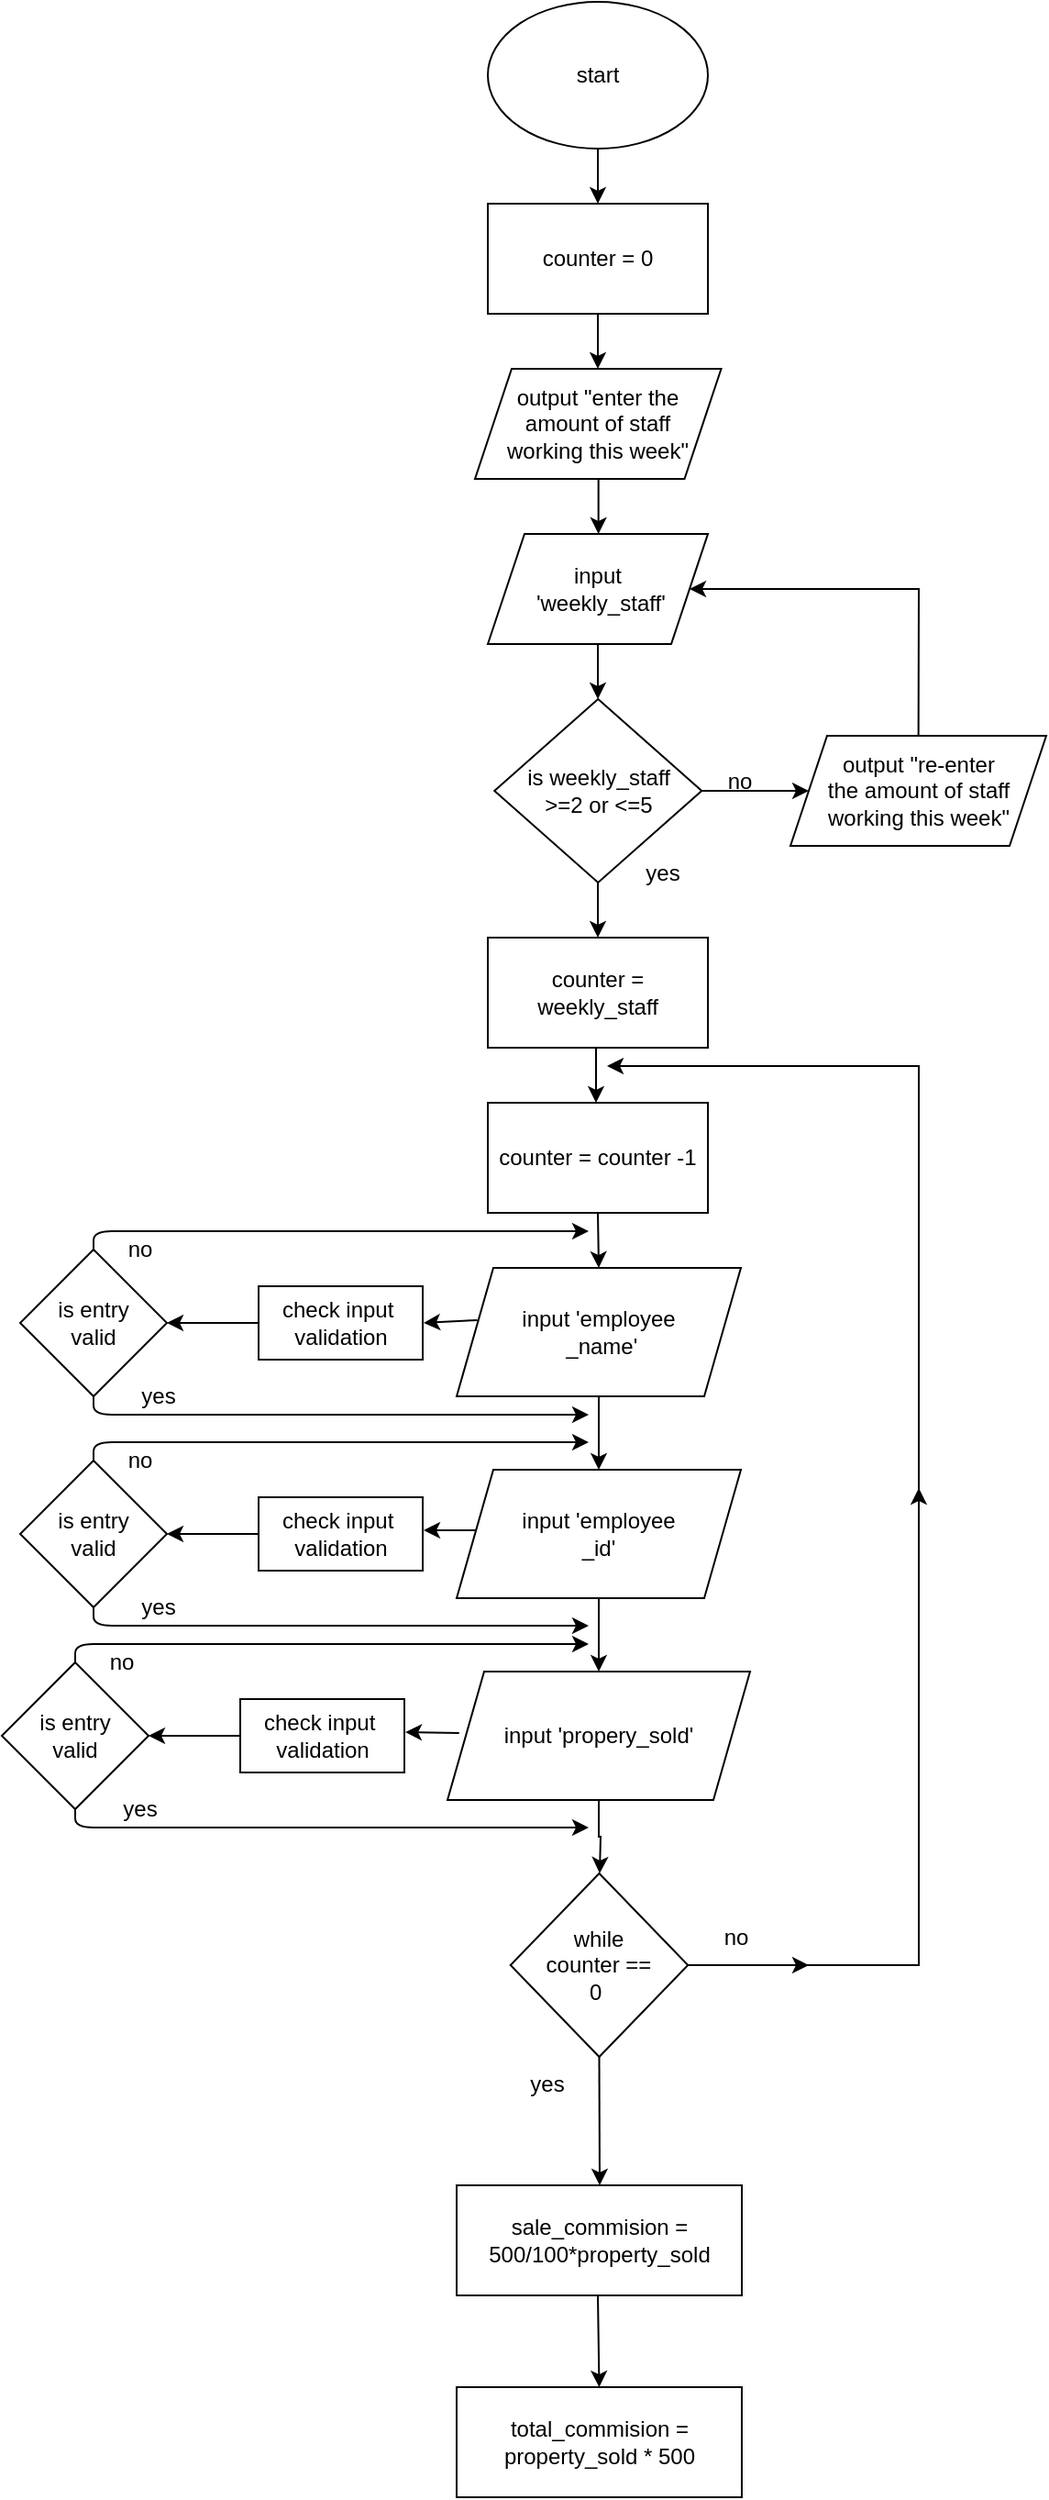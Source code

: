 <mxfile version="20.3.3" type="onedrive"><diagram id="_OSisgrUqt-KWn8ZTmA4" name="Page-1"><mxGraphModel grid="1" page="1" gridSize="10" guides="1" tooltips="1" connect="1" arrows="1" fold="1" pageScale="1" pageWidth="850" pageHeight="1100" math="0" shadow="0"><root><mxCell id="0"/><mxCell id="1" parent="0"/><mxCell id="TKsoaICsjrbV6cbr_RKu-1" value="start" style="ellipse;whiteSpace=wrap;html=1;" vertex="1" parent="1"><mxGeometry x="365" width="120" height="80" as="geometry"/></mxCell><mxCell id="TKsoaICsjrbV6cbr_RKu-9" value="" style="edgeStyle=orthogonalEdgeStyle;rounded=0;orthogonalLoop=1;jettySize=auto;html=1;" edge="1" parent="1" source="TKsoaICsjrbV6cbr_RKu-2"><mxGeometry relative="1" as="geometry"><mxPoint x="426" y="1020" as="targetPoint"/></mxGeometry></mxCell><mxCell id="TKsoaICsjrbV6cbr_RKu-2" value="input 'propery_sold'" style="shape=parallelogram;perimeter=parallelogramPerimeter;whiteSpace=wrap;html=1;fixedSize=1;" vertex="1" parent="1"><mxGeometry x="343" y="910" width="165" height="70" as="geometry"/></mxCell><mxCell id="TKsoaICsjrbV6cbr_RKu-3" value="input 'employee&lt;br&gt;_id'" style="shape=parallelogram;perimeter=parallelogramPerimeter;whiteSpace=wrap;html=1;fixedSize=1;" vertex="1" parent="1"><mxGeometry x="348" y="800" width="155" height="70" as="geometry"/></mxCell><mxCell id="TKsoaICsjrbV6cbr_RKu-5" value="" style="edgeStyle=orthogonalEdgeStyle;rounded=0;orthogonalLoop=1;jettySize=auto;html=1;exitX=0.5;exitY=1;exitDx=0;exitDy=0;entryX=0.5;entryY=0;entryDx=0;entryDy=0;" edge="1" parent="1" target="TKsoaICsjrbV6cbr_RKu-4"><mxGeometry relative="1" as="geometry"><mxPoint x="510" y="820" as="targetPoint"/><mxPoint x="425" y="660" as="sourcePoint"/></mxGeometry></mxCell><mxCell id="TKsoaICsjrbV6cbr_RKu-4" value="input 'employee&lt;br&gt;&amp;nbsp;_name'" style="shape=parallelogram;perimeter=parallelogramPerimeter;whiteSpace=wrap;html=1;fixedSize=1;" vertex="1" parent="1"><mxGeometry x="348" y="690" width="155" height="70" as="geometry"/></mxCell><mxCell id="TKsoaICsjrbV6cbr_RKu-6" value="" style="edgeStyle=orthogonalEdgeStyle;rounded=0;orthogonalLoop=1;jettySize=auto;html=1;exitX=0.5;exitY=1;exitDx=0;exitDy=0;entryX=0.5;entryY=0;entryDx=0;entryDy=0;" edge="1" parent="1" source="TKsoaICsjrbV6cbr_RKu-4" target="TKsoaICsjrbV6cbr_RKu-3"><mxGeometry relative="1" as="geometry"><mxPoint x="407.5" y="800" as="sourcePoint"/><mxPoint x="430" y="840" as="targetPoint"/></mxGeometry></mxCell><mxCell id="TKsoaICsjrbV6cbr_RKu-7" value="" style="edgeStyle=orthogonalEdgeStyle;rounded=0;orthogonalLoop=1;jettySize=auto;html=1;exitX=0.5;exitY=1;exitDx=0;exitDy=0;entryX=0.5;entryY=0;entryDx=0;entryDy=0;" edge="1" parent="1" source="TKsoaICsjrbV6cbr_RKu-3" target="TKsoaICsjrbV6cbr_RKu-2"><mxGeometry relative="1" as="geometry"><mxPoint x="430" y="910" as="sourcePoint"/><mxPoint x="430.5" y="960" as="targetPoint"/><Array as="points"/></mxGeometry></mxCell><mxCell id="TKsoaICsjrbV6cbr_RKu-8" value="sale_commision = 500/100*property_sold" style="whiteSpace=wrap;html=1;" vertex="1" parent="1"><mxGeometry x="348" y="1190" width="155.5" height="60" as="geometry"/></mxCell><mxCell id="TKsoaICsjrbV6cbr_RKu-12" value="total_commision = property_sold * 500" style="whiteSpace=wrap;html=1;" vertex="1" parent="1"><mxGeometry x="347.99" y="1300" width="155.5" height="60" as="geometry"/></mxCell><mxCell id="3q83GjuCFM3MYKU8Zmf6-1" value="is entry&lt;br&gt;valid" style="rhombus;whiteSpace=wrap;html=1;" vertex="1" parent="1"><mxGeometry x="110" y="680" width="80" height="80" as="geometry"/></mxCell><mxCell id="3q83GjuCFM3MYKU8Zmf6-2" value="" style="endArrow=classic;html=1;exitX=0;exitY=0.5;exitDx=0;exitDy=0;entryX=1;entryY=0.5;entryDx=0;entryDy=0;" edge="1" parent="1" source="3q83GjuCFM3MYKU8Zmf6-6" target="3q83GjuCFM3MYKU8Zmf6-1"><mxGeometry width="50" height="50" relative="1" as="geometry"><mxPoint x="250" y="690" as="sourcePoint"/><mxPoint x="300" y="640" as="targetPoint"/></mxGeometry></mxCell><mxCell id="3q83GjuCFM3MYKU8Zmf6-3" value="" style="endArrow=classic;html=1;exitX=0.5;exitY=1;exitDx=0;exitDy=0;" edge="1" parent="1" source="3q83GjuCFM3MYKU8Zmf6-1"><mxGeometry width="50" height="50" relative="1" as="geometry"><mxPoint x="90" y="780" as="sourcePoint"/><mxPoint x="420" y="770" as="targetPoint"/><Array as="points"><mxPoint x="150" y="770"/></Array></mxGeometry></mxCell><mxCell id="3q83GjuCFM3MYKU8Zmf6-4" value="" style="endArrow=classic;html=1;" edge="1" parent="1"><mxGeometry width="50" height="50" relative="1" as="geometry"><mxPoint x="150" y="680" as="sourcePoint"/><mxPoint x="420" y="670" as="targetPoint"/><Array as="points"><mxPoint x="150" y="670"/></Array></mxGeometry></mxCell><mxCell id="3q83GjuCFM3MYKU8Zmf6-5" value="no" style="text;html=1;align=center;verticalAlign=middle;resizable=0;points=[];autosize=1;" vertex="1" parent="1"><mxGeometry x="160" y="670" width="30" height="20" as="geometry"/></mxCell><mxCell id="3q83GjuCFM3MYKU8Zmf6-6" value="check input&amp;nbsp;&lt;br&gt;validation" style="rounded=0;whiteSpace=wrap;html=1;" vertex="1" parent="1"><mxGeometry x="240" y="700" width="89.5" height="40" as="geometry"/></mxCell><mxCell id="3q83GjuCFM3MYKU8Zmf6-7" value="" style="endArrow=classic;html=1;exitX=0;exitY=0.25;exitDx=0;exitDy=0;" edge="1" parent="1"><mxGeometry width="50" height="50" relative="1" as="geometry"><mxPoint x="359.346" y="718.462" as="sourcePoint"/><mxPoint x="330" y="720" as="targetPoint"/></mxGeometry></mxCell><mxCell id="3q83GjuCFM3MYKU8Zmf6-8" value="yes" style="text;html=1;align=center;verticalAlign=middle;resizable=0;points=[];autosize=1;" vertex="1" parent="1"><mxGeometry x="170" y="750" width="30" height="20" as="geometry"/></mxCell><mxCell id="3q83GjuCFM3MYKU8Zmf6-9" value="is entry&lt;br&gt;valid" style="rhombus;whiteSpace=wrap;html=1;" vertex="1" parent="1"><mxGeometry x="110" y="795" width="80" height="80" as="geometry"/></mxCell><mxCell id="3q83GjuCFM3MYKU8Zmf6-10" value="" style="endArrow=classic;html=1;exitX=0;exitY=0.5;exitDx=0;exitDy=0;entryX=1;entryY=0.5;entryDx=0;entryDy=0;" edge="1" parent="1" source="3q83GjuCFM3MYKU8Zmf6-14" target="3q83GjuCFM3MYKU8Zmf6-9"><mxGeometry width="50" height="50" relative="1" as="geometry"><mxPoint x="250" y="805" as="sourcePoint"/><mxPoint x="300" y="755" as="targetPoint"/></mxGeometry></mxCell><mxCell id="3q83GjuCFM3MYKU8Zmf6-11" value="" style="endArrow=classic;html=1;exitX=0.5;exitY=1;exitDx=0;exitDy=0;" edge="1" parent="1" source="3q83GjuCFM3MYKU8Zmf6-9"><mxGeometry width="50" height="50" relative="1" as="geometry"><mxPoint x="90" y="895" as="sourcePoint"/><mxPoint x="420" y="885" as="targetPoint"/><Array as="points"><mxPoint x="150" y="885"/></Array></mxGeometry></mxCell><mxCell id="3q83GjuCFM3MYKU8Zmf6-12" value="" style="endArrow=classic;html=1;" edge="1" parent="1"><mxGeometry width="50" height="50" relative="1" as="geometry"><mxPoint x="150" y="795" as="sourcePoint"/><mxPoint x="420" y="785" as="targetPoint"/><Array as="points"><mxPoint x="150" y="785"/></Array></mxGeometry></mxCell><mxCell id="3q83GjuCFM3MYKU8Zmf6-13" value="no" style="text;html=1;align=center;verticalAlign=middle;resizable=0;points=[];autosize=1;" vertex="1" parent="1"><mxGeometry x="160" y="785" width="30" height="20" as="geometry"/></mxCell><mxCell id="3q83GjuCFM3MYKU8Zmf6-14" value="check input&amp;nbsp;&lt;br&gt;validation" style="rounded=0;whiteSpace=wrap;html=1;" vertex="1" parent="1"><mxGeometry x="240" y="815" width="89.5" height="40" as="geometry"/></mxCell><mxCell id="3q83GjuCFM3MYKU8Zmf6-15" value="" style="endArrow=classic;html=1;" edge="1" parent="1"><mxGeometry width="50" height="50" relative="1" as="geometry"><mxPoint x="359" y="833" as="sourcePoint"/><mxPoint x="330" y="833" as="targetPoint"/></mxGeometry></mxCell><mxCell id="3q83GjuCFM3MYKU8Zmf6-16" value="yes" style="text;html=1;align=center;verticalAlign=middle;resizable=0;points=[];autosize=1;" vertex="1" parent="1"><mxGeometry x="170" y="865" width="30" height="20" as="geometry"/></mxCell><mxCell id="3q83GjuCFM3MYKU8Zmf6-17" value="is entry&lt;br&gt;valid" style="rhombus;whiteSpace=wrap;html=1;" vertex="1" parent="1"><mxGeometry x="100" y="905" width="80" height="80" as="geometry"/></mxCell><mxCell id="3q83GjuCFM3MYKU8Zmf6-18" value="" style="endArrow=classic;html=1;exitX=0;exitY=0.5;exitDx=0;exitDy=0;entryX=1;entryY=0.5;entryDx=0;entryDy=0;" edge="1" parent="1" source="3q83GjuCFM3MYKU8Zmf6-22"><mxGeometry width="50" height="50" relative="1" as="geometry"><mxPoint x="240" y="915" as="sourcePoint"/><mxPoint x="180" y="945" as="targetPoint"/></mxGeometry></mxCell><mxCell id="3q83GjuCFM3MYKU8Zmf6-19" value="" style="endArrow=classic;html=1;exitX=0.5;exitY=1;exitDx=0;exitDy=0;" edge="1" parent="1"><mxGeometry width="50" height="50" relative="1" as="geometry"><mxPoint x="140" y="985" as="sourcePoint"/><mxPoint x="420" y="995" as="targetPoint"/><Array as="points"><mxPoint x="140" y="995"/></Array></mxGeometry></mxCell><mxCell id="3q83GjuCFM3MYKU8Zmf6-20" value="" style="endArrow=classic;html=1;" edge="1" parent="1"><mxGeometry width="50" height="50" relative="1" as="geometry"><mxPoint x="140" y="905" as="sourcePoint"/><mxPoint x="420" y="895" as="targetPoint"/><Array as="points"><mxPoint x="140" y="895"/></Array></mxGeometry></mxCell><mxCell id="3q83GjuCFM3MYKU8Zmf6-21" value="no" style="text;html=1;align=center;verticalAlign=middle;resizable=0;points=[];autosize=1;" vertex="1" parent="1"><mxGeometry x="150" y="895" width="30" height="20" as="geometry"/></mxCell><mxCell id="3q83GjuCFM3MYKU8Zmf6-22" value="check input&amp;nbsp;&lt;br&gt;validation" style="rounded=0;whiteSpace=wrap;html=1;" vertex="1" parent="1"><mxGeometry x="230" y="925" width="89.5" height="40" as="geometry"/></mxCell><mxCell id="3q83GjuCFM3MYKU8Zmf6-23" value="" style="endArrow=classic;html=1;exitX=0;exitY=0.25;exitDx=0;exitDy=0;" edge="1" parent="1"><mxGeometry width="50" height="50" relative="1" as="geometry"><mxPoint x="349.346" y="943.462" as="sourcePoint"/><mxPoint x="320" y="943" as="targetPoint"/></mxGeometry></mxCell><mxCell id="3q83GjuCFM3MYKU8Zmf6-24" value="yes" style="text;html=1;align=center;verticalAlign=middle;resizable=0;points=[];autosize=1;" vertex="1" parent="1"><mxGeometry x="160" y="975" width="30" height="20" as="geometry"/></mxCell><mxCell id="3q83GjuCFM3MYKU8Zmf6-25" value="counter = 0" style="whiteSpace=wrap;html=1;" vertex="1" parent="1"><mxGeometry x="365" y="110" width="120" height="60" as="geometry"/></mxCell><mxCell id="3q83GjuCFM3MYKU8Zmf6-26" value="" style="endArrow=classic;html=1;rounded=0;entryX=0.5;entryY=0;entryDx=0;entryDy=0;" edge="1" parent="1" target="3q83GjuCFM3MYKU8Zmf6-25"><mxGeometry width="50" height="50" relative="1" as="geometry"><mxPoint x="425" y="80" as="sourcePoint"/><mxPoint x="475" y="30" as="targetPoint"/></mxGeometry></mxCell><mxCell id="3q83GjuCFM3MYKU8Zmf6-27" value="" style="endArrow=classic;html=1;rounded=0;exitX=0.5;exitY=1;exitDx=0;exitDy=0;" edge="1" parent="1" source="3q83GjuCFM3MYKU8Zmf6-25"><mxGeometry width="50" height="50" relative="1" as="geometry"><mxPoint x="460" y="360" as="sourcePoint"/><mxPoint x="425" y="200" as="targetPoint"/></mxGeometry></mxCell><mxCell id="3q83GjuCFM3MYKU8Zmf6-28" value="output &quot;enter the &lt;br&gt;amount of staff&lt;br&gt;working this week&quot;" style="shape=parallelogram;perimeter=parallelogramPerimeter;whiteSpace=wrap;html=1;fixedSize=1;" vertex="1" parent="1"><mxGeometry x="358" y="200" width="134.25" height="60" as="geometry"/></mxCell><mxCell id="3q83GjuCFM3MYKU8Zmf6-29" value="input&lt;br&gt;&amp;nbsp;'weekly_staff'" style="shape=parallelogram;perimeter=parallelogramPerimeter;whiteSpace=wrap;html=1;fixedSize=1;" vertex="1" parent="1"><mxGeometry x="365" y="290" width="120" height="60" as="geometry"/></mxCell><mxCell id="3q83GjuCFM3MYKU8Zmf6-30" value="" style="endArrow=classic;html=1;rounded=0;exitX=0.5;exitY=1;exitDx=0;exitDy=0;" edge="1" parent="1"><mxGeometry width="50" height="50" relative="1" as="geometry"><mxPoint x="425.33" y="260" as="sourcePoint"/><mxPoint x="425.33" y="290" as="targetPoint"/></mxGeometry></mxCell><mxCell id="3q83GjuCFM3MYKU8Zmf6-31" value="" style="endArrow=classic;html=1;rounded=0;exitX=0.5;exitY=1;exitDx=0;exitDy=0;" edge="1" parent="1"><mxGeometry width="50" height="50" relative="1" as="geometry"><mxPoint x="425.0" y="350" as="sourcePoint"/><mxPoint x="425.0" y="380" as="targetPoint"/></mxGeometry></mxCell><mxCell id="3q83GjuCFM3MYKU8Zmf6-32" value="is weekly_staff&lt;br&gt;&amp;gt;=2 or &amp;lt;=5" style="rhombus;whiteSpace=wrap;html=1;" vertex="1" parent="1"><mxGeometry x="368.62" y="380" width="113" height="100" as="geometry"/></mxCell><mxCell id="3q83GjuCFM3MYKU8Zmf6-33" value="" style="endArrow=classic;html=1;rounded=0;entryX=0;entryY=0.5;entryDx=0;entryDy=0;" edge="1" parent="1" source="3q83GjuCFM3MYKU8Zmf6-32" target="3q83GjuCFM3MYKU8Zmf6-36"><mxGeometry width="50" height="50" relative="1" as="geometry"><mxPoint x="289.5" y="400" as="sourcePoint"/><mxPoint x="320" y="430" as="targetPoint"/></mxGeometry></mxCell><mxCell id="3q83GjuCFM3MYKU8Zmf6-36" value="output &quot;re-enter &lt;br&gt;the amount of staff&lt;br&gt;working this week&quot;" style="shape=parallelogram;perimeter=parallelogramPerimeter;whiteSpace=wrap;html=1;fixedSize=1;" vertex="1" parent="1"><mxGeometry x="530" y="400" width="139.5" height="60" as="geometry"/></mxCell><mxCell id="3q83GjuCFM3MYKU8Zmf6-37" value="" style="endArrow=classic;html=1;rounded=0;" edge="1" parent="1" source="3q83GjuCFM3MYKU8Zmf6-36" target="3q83GjuCFM3MYKU8Zmf6-29"><mxGeometry width="50" height="50" relative="1" as="geometry"><mxPoint x="650" y="360" as="sourcePoint"/><mxPoint x="330" y="310" as="targetPoint"/><Array as="points"><mxPoint x="600" y="320"/><mxPoint x="510" y="320"/></Array></mxGeometry></mxCell><mxCell id="3q83GjuCFM3MYKU8Zmf6-38" value="no" style="text;html=1;align=center;verticalAlign=middle;resizable=0;points=[];autosize=1;strokeColor=none;fillColor=none;" vertex="1" parent="1"><mxGeometry x="481.62" y="410" width="40" height="30" as="geometry"/></mxCell><mxCell id="3q83GjuCFM3MYKU8Zmf6-39" value="yes" style="text;html=1;align=center;verticalAlign=middle;resizable=0;points=[];autosize=1;strokeColor=none;fillColor=none;" vertex="1" parent="1"><mxGeometry x="440" y="460" width="40" height="30" as="geometry"/></mxCell><mxCell id="3q83GjuCFM3MYKU8Zmf6-40" value="counter = weekly_staff" style="whiteSpace=wrap;html=1;" vertex="1" parent="1"><mxGeometry x="365" y="510" width="120" height="60" as="geometry"/></mxCell><mxCell id="3q83GjuCFM3MYKU8Zmf6-41" value="" style="endArrow=classic;html=1;rounded=0;exitX=0.5;exitY=1;exitDx=0;exitDy=0;" edge="1" parent="1"><mxGeometry width="50" height="50" relative="1" as="geometry"><mxPoint x="425" y="480" as="sourcePoint"/><mxPoint x="425" y="510" as="targetPoint"/></mxGeometry></mxCell><mxCell id="3q83GjuCFM3MYKU8Zmf6-42" value="counter = counter -1" style="whiteSpace=wrap;html=1;" vertex="1" parent="1"><mxGeometry x="365" y="600" width="120" height="60" as="geometry"/></mxCell><mxCell id="3q83GjuCFM3MYKU8Zmf6-43" value="" style="endArrow=classic;html=1;rounded=0;exitX=0.5;exitY=1;exitDx=0;exitDy=0;" edge="1" parent="1"><mxGeometry width="50" height="50" relative="1" as="geometry"><mxPoint x="424" y="570" as="sourcePoint"/><mxPoint x="424" y="600" as="targetPoint"/></mxGeometry></mxCell><mxCell id="3q83GjuCFM3MYKU8Zmf6-44" value="while&lt;br&gt;&amp;nbsp;counter ==&amp;nbsp;&lt;br&gt;0&amp;nbsp;" style="rhombus;whiteSpace=wrap;html=1;" vertex="1" parent="1"><mxGeometry x="377.37" y="1020" width="96.75" height="100" as="geometry"/></mxCell><mxCell id="3q83GjuCFM3MYKU8Zmf6-47" value="no" style="text;html=1;align=center;verticalAlign=middle;resizable=0;points=[];autosize=1;strokeColor=none;fillColor=none;" vertex="1" parent="1"><mxGeometry x="480" y="1040" width="40" height="30" as="geometry"/></mxCell><mxCell id="3q83GjuCFM3MYKU8Zmf6-49" value="" style="endArrow=classic;html=1;rounded=0;exitX=1;exitY=0.5;exitDx=0;exitDy=0;" edge="1" parent="1" source="3q83GjuCFM3MYKU8Zmf6-44"><mxGeometry width="50" height="50" relative="1" as="geometry"><mxPoint x="503" y="1120" as="sourcePoint"/><mxPoint x="430" y="580" as="targetPoint"/><Array as="points"><mxPoint x="600" y="1070"/><mxPoint x="600" y="580"/></Array></mxGeometry></mxCell><mxCell id="3q83GjuCFM3MYKU8Zmf6-50" value="" style="endArrow=classic;html=1;rounded=0;" edge="1" parent="1"><mxGeometry width="50" height="50" relative="1" as="geometry"><mxPoint x="600" y="880" as="sourcePoint"/><mxPoint x="600" y="810" as="targetPoint"/></mxGeometry></mxCell><mxCell id="3q83GjuCFM3MYKU8Zmf6-51" value="" style="endArrow=classic;html=1;rounded=0;" edge="1" parent="1"><mxGeometry width="50" height="50" relative="1" as="geometry"><mxPoint x="474.12" y="1070" as="sourcePoint"/><mxPoint x="540" y="1070" as="targetPoint"/></mxGeometry></mxCell><mxCell id="WX1QKO-hKVT0Nf2B3889-1" value="yes" style="text;html=1;align=center;verticalAlign=middle;resizable=0;points=[];autosize=1;strokeColor=none;fillColor=none;" vertex="1" parent="1"><mxGeometry x="377.37" y="1120" width="40" height="30" as="geometry"/></mxCell><mxCell id="WX1QKO-hKVT0Nf2B3889-2" value="" style="endArrow=classic;html=1;rounded=0;exitX=0.5;exitY=1;exitDx=0;exitDy=0;" edge="1" parent="1" source="3q83GjuCFM3MYKU8Zmf6-44"><mxGeometry width="50" height="50" relative="1" as="geometry"><mxPoint x="513.5" y="1170" as="sourcePoint"/><mxPoint x="426" y="1190" as="targetPoint"/></mxGeometry></mxCell><mxCell id="WX1QKO-hKVT0Nf2B3889-3" value="" style="endArrow=classic;html=1;rounded=0;entryX=0.5;entryY=0;entryDx=0;entryDy=0;" edge="1" parent="1" target="TKsoaICsjrbV6cbr_RKu-12"><mxGeometry width="50" height="50" relative="1" as="geometry"><mxPoint x="425" y="1250" as="sourcePoint"/><mxPoint x="425" y="1300" as="targetPoint"/></mxGeometry></mxCell></root></mxGraphModel></diagram></mxfile>